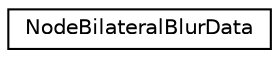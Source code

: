 digraph G
{
  edge [fontname="Helvetica",fontsize="10",labelfontname="Helvetica",labelfontsize="10"];
  node [fontname="Helvetica",fontsize="10",shape=record];
  rankdir=LR;
  Node1 [label="NodeBilateralBlurData",height=0.2,width=0.4,color="black", fillcolor="white", style="filled",URL="$df/d2d/structNodeBilateralBlurData.html"];
}
